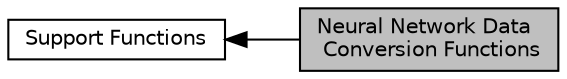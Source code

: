 digraph "Neural Network Data Conversion Functions"
{
  edge [fontname="Helvetica",fontsize="10",labelfontname="Helvetica",labelfontsize="10"];
  node [fontname="Helvetica",fontsize="10",shape=box];
  rankdir=LR;
  Node2 [label="Support Functions",height=0.2,width=0.4,color="black", fillcolor="white", style="filled",URL="$group__group_support.html",tooltip=" "];
  Node1 [label="Neural Network Data\l Conversion Functions",height=0.2,width=0.4,color="black", fillcolor="grey75", style="filled", fontcolor="black",tooltip=" "];
  Node2->Node1 [shape=plaintext, dir="back", style="solid"];
}
